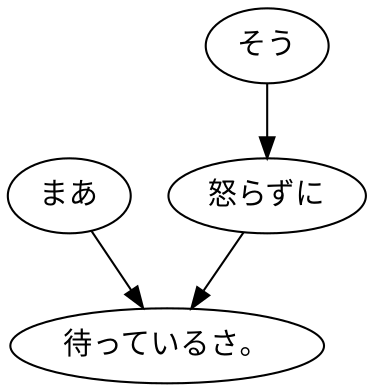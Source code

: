 digraph graph2540 {
	node0 [label="まあ"];
	node1 [label="そう"];
	node2 [label="怒らずに"];
	node3 [label="待っているさ。"];
	node0 -> node3;
	node1 -> node2;
	node2 -> node3;
}
